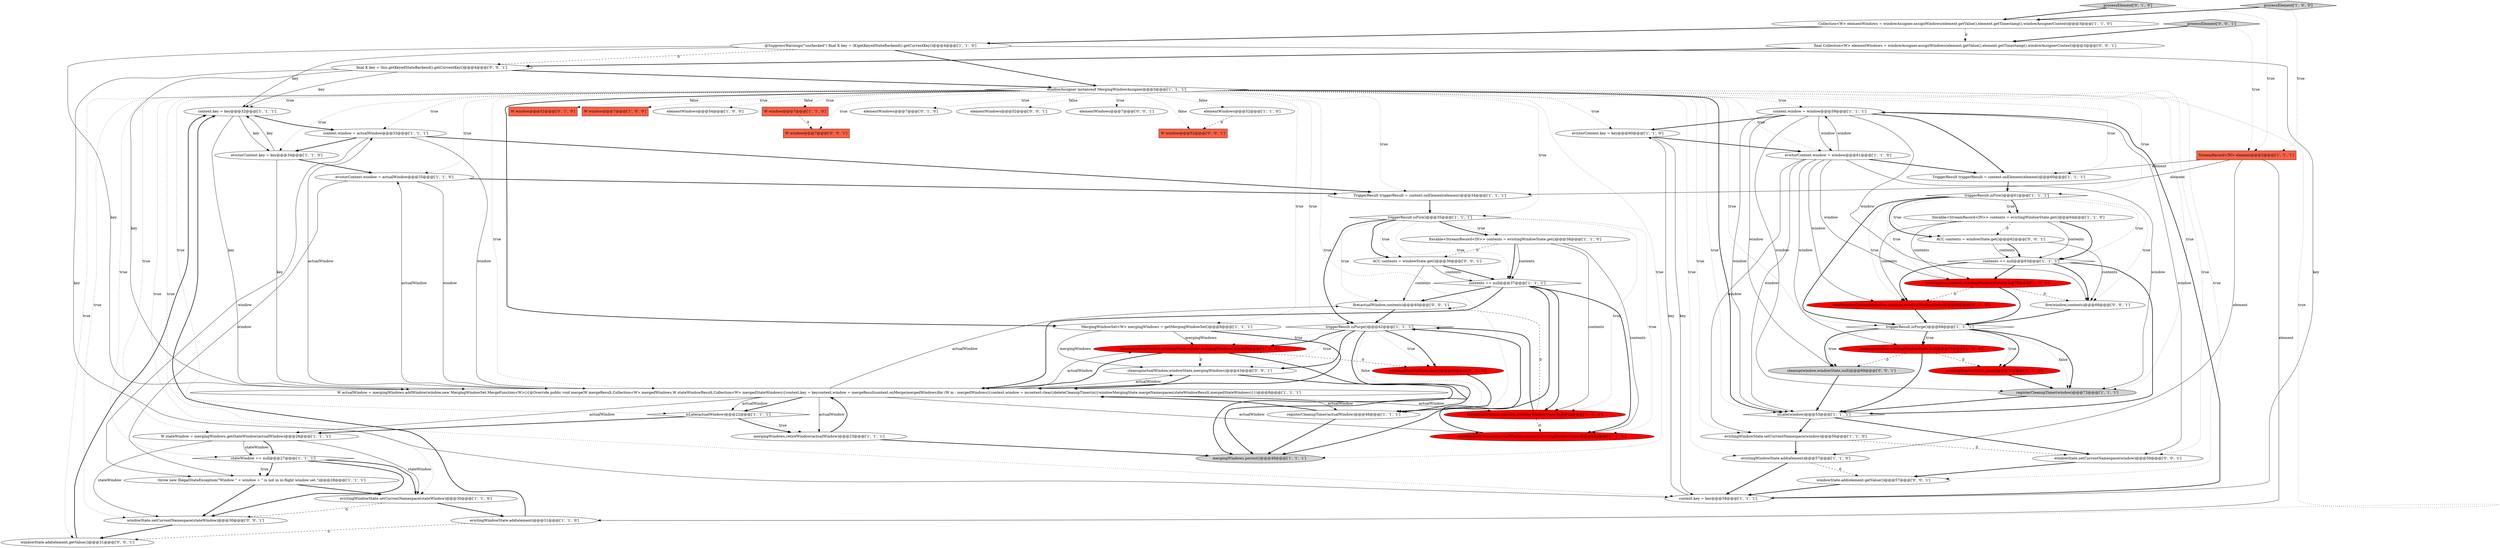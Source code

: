 digraph {
57 [style = filled, label = "final K key = this.getKeyedStateBackend().getCurrentKey()@@@4@@@['0', '0', '1']", fillcolor = white, shape = ellipse image = "AAA0AAABBB3BBB"];
23 [style = filled, label = "context.window = window@@@59@@@['1', '1', '1']", fillcolor = white, shape = ellipse image = "AAA0AAABBB1BBB"];
10 [style = filled, label = "cleanup(actualWindow,evictingWindowState,mergingWindows)@@@45@@@['1', '0', '0']", fillcolor = red, shape = ellipse image = "AAA1AAABBB1BBB"];
14 [style = filled, label = "Iterable<StreamRecord<IN>> contents = evictingWindowState.get()@@@38@@@['1', '1', '0']", fillcolor = white, shape = ellipse image = "AAA0AAABBB1BBB"];
37 [style = filled, label = "evictorContext.window = actualWindow@@@35@@@['1', '1', '0']", fillcolor = white, shape = ellipse image = "AAA0AAABBB1BBB"];
46 [style = filled, label = "W window@@@52@@@['0', '1', '0']", fillcolor = tomato, shape = box image = "AAA0AAABBB2BBB"];
21 [style = filled, label = "W window@@@7@@@['1', '0', '0']", fillcolor = tomato, shape = box image = "AAA0AAABBB1BBB"];
1 [style = filled, label = "elementWindows@@@54@@@['1', '0', '0']", fillcolor = white, shape = ellipse image = "AAA0AAABBB1BBB"];
65 [style = filled, label = "W window@@@7@@@['0', '0', '1']", fillcolor = tomato, shape = box image = "AAA0AAABBB3BBB"];
29 [style = filled, label = "Collection<W> elementWindows = windowAssigner.assignWindows(element.getValue(),element.getTimestamp(),windowAssignerContext)@@@3@@@['1', '1', '0']", fillcolor = white, shape = ellipse image = "AAA0AAABBB1BBB"];
11 [style = filled, label = "isLate(actualWindow)@@@22@@@['1', '1', '1']", fillcolor = white, shape = diamond image = "AAA0AAABBB1BBB"];
16 [style = filled, label = "mergingWindows.persist()@@@49@@@['1', '1', '1']", fillcolor = lightgray, shape = ellipse image = "AAA0AAABBB1BBB"];
45 [style = filled, label = "triggerResult.isFire()@@@61@@@['1', '1', '1']", fillcolor = white, shape = diamond image = "AAA0AAABBB1BBB"];
56 [style = filled, label = "processElement['0', '0', '1']", fillcolor = lightgray, shape = diamond image = "AAA0AAABBB3BBB"];
55 [style = filled, label = "W window@@@52@@@['0', '0', '1']", fillcolor = tomato, shape = box image = "AAA0AAABBB3BBB"];
35 [style = filled, label = "evictorContext.key = key@@@60@@@['1', '1', '0']", fillcolor = white, shape = ellipse image = "AAA0AAABBB1BBB"];
69 [style = filled, label = "ACC contents = windowState.get()@@@62@@@['0', '0', '1']", fillcolor = white, shape = ellipse image = "AAA0AAABBB3BBB"];
12 [style = filled, label = "stateWindow == null@@@27@@@['1', '1', '1']", fillcolor = white, shape = diamond image = "AAA0AAABBB1BBB"];
3 [style = filled, label = "cleanup(window,evictingWindowState,null)@@@73@@@['1', '0', '0']", fillcolor = red, shape = ellipse image = "AAA1AAABBB1BBB"];
43 [style = filled, label = "isLate(window)@@@53@@@['1', '1', '1']", fillcolor = white, shape = diamond image = "AAA0AAABBB1BBB"];
28 [style = filled, label = "registerCleanupTimer(window)@@@72@@@['1', '1', '1']", fillcolor = lightgray, shape = ellipse image = "AAA0AAABBB1BBB"];
67 [style = filled, label = "fire(window,contents)@@@66@@@['0', '0', '1']", fillcolor = white, shape = ellipse image = "AAA0AAABBB3BBB"];
47 [style = filled, label = "elementWindows@@@7@@@['0', '1', '0']", fillcolor = white, shape = ellipse image = "AAA0AAABBB2BBB"];
49 [style = filled, label = "emitWindowContents(window,contents,evictingWindowState)@@@68@@@['0', '1', '0']", fillcolor = red, shape = ellipse image = "AAA1AAABBB2BBB"];
22 [style = filled, label = "evictorContext.window = window@@@61@@@['1', '1', '0']", fillcolor = white, shape = ellipse image = "AAA0AAABBB1BBB"];
53 [style = filled, label = "elementWindows@@@52@@@['0', '0', '1']", fillcolor = white, shape = ellipse image = "AAA0AAABBB3BBB"];
5 [style = filled, label = "@SuppressWarnings(\"unchecked\") final K key = (K)getKeyedStateBackend().getCurrentKey()@@@4@@@['1', '1', '0']", fillcolor = white, shape = ellipse image = "AAA0AAABBB1BBB"];
6 [style = filled, label = "contents == null@@@37@@@['1', '1', '1']", fillcolor = white, shape = diamond image = "AAA0AAABBB1BBB"];
15 [style = filled, label = "triggerResult.isPurge()@@@42@@@['1', '1', '1']", fillcolor = white, shape = diamond image = "AAA0AAABBB1BBB"];
42 [style = filled, label = "W window@@@7@@@['1', '1', '0']", fillcolor = tomato, shape = box image = "AAA0AAABBB1BBB"];
66 [style = filled, label = "windowState.add(element.getValue())@@@57@@@['0', '0', '1']", fillcolor = white, shape = ellipse image = "AAA0AAABBB3BBB"];
62 [style = filled, label = "windowState.setCurrentNamespace(stateWindow)@@@30@@@['0', '0', '1']", fillcolor = white, shape = ellipse image = "AAA0AAABBB3BBB"];
50 [style = filled, label = "processElement['0', '1', '0']", fillcolor = lightgray, shape = diamond image = "AAA0AAABBB2BBB"];
8 [style = filled, label = "context.key = key@@@32@@@['1', '1', '1']", fillcolor = white, shape = ellipse image = "AAA0AAABBB1BBB"];
63 [style = filled, label = "fire(actualWindow,contents)@@@40@@@['0', '0', '1']", fillcolor = white, shape = ellipse image = "AAA0AAABBB3BBB"];
38 [style = filled, label = "evictingWindowState.add(element)@@@31@@@['1', '1', '0']", fillcolor = white, shape = ellipse image = "AAA0AAABBB1BBB"];
20 [style = filled, label = "evictingWindowState.add(element)@@@57@@@['1', '1', '0']", fillcolor = white, shape = ellipse image = "AAA0AAABBB1BBB"];
13 [style = filled, label = "MergingWindowSet<W> mergingWindows = getMergingWindowSet()@@@6@@@['1', '1', '1']", fillcolor = white, shape = ellipse image = "AAA0AAABBB1BBB"];
30 [style = filled, label = "throw new IllegalStateException(\"Window \" + window + \" is not in in-flight window set.\")@@@28@@@['1', '1', '1']", fillcolor = white, shape = ellipse image = "AAA0AAABBB1BBB"];
24 [style = filled, label = "StreamRecord<IN> element@@@2@@@['1', '1', '1']", fillcolor = tomato, shape = box image = "AAA0AAABBB1BBB"];
25 [style = filled, label = "windowAssigner instanceof MergingWindowAssigner@@@5@@@['1', '1', '1']", fillcolor = white, shape = diamond image = "AAA0AAABBB1BBB"];
0 [style = filled, label = "context.window = actualWindow@@@33@@@['1', '1', '1']", fillcolor = white, shape = ellipse image = "AAA0AAABBB1BBB"];
19 [style = filled, label = "contents == null@@@63@@@['1', '1', '1']", fillcolor = white, shape = diamond image = "AAA0AAABBB1BBB"];
27 [style = filled, label = "triggerResult.isFire()@@@35@@@['1', '1', '1']", fillcolor = white, shape = diamond image = "AAA0AAABBB1BBB"];
31 [style = filled, label = "mergingWindows.retireWindow(actualWindow)@@@23@@@['1', '1', '1']", fillcolor = white, shape = ellipse image = "AAA0AAABBB1BBB"];
41 [style = filled, label = "evictingWindowState.setCurrentNamespace(window)@@@56@@@['1', '1', '0']", fillcolor = white, shape = ellipse image = "AAA0AAABBB1BBB"];
4 [style = filled, label = "triggerResult.isPurge()@@@68@@@['1', '1', '1']", fillcolor = white, shape = diamond image = "AAA0AAABBB1BBB"];
60 [style = filled, label = "cleanup(window,windowState,null)@@@69@@@['0', '0', '1']", fillcolor = lightgray, shape = ellipse image = "AAA0AAABBB3BBB"];
68 [style = filled, label = "cleanup(actualWindow,windowState,mergingWindows)@@@43@@@['0', '0', '1']", fillcolor = white, shape = ellipse image = "AAA0AAABBB3BBB"];
51 [style = filled, label = "emitWindowContents(actualWindow,contents,evictingWindowState)@@@42@@@['0', '1', '0']", fillcolor = red, shape = ellipse image = "AAA1AAABBB2BBB"];
9 [style = filled, label = "fire(actualWindow,contents,evictingWindowState)@@@42@@@['1', '0', '0']", fillcolor = red, shape = ellipse image = "AAA1AAABBB1BBB"];
34 [style = filled, label = "evictorContext.key = key@@@34@@@['1', '1', '0']", fillcolor = white, shape = ellipse image = "AAA0AAABBB1BBB"];
54 [style = filled, label = "windowState.setCurrentNamespace(window)@@@56@@@['0', '0', '1']", fillcolor = white, shape = ellipse image = "AAA0AAABBB3BBB"];
59 [style = filled, label = "ACC contents = windowState.get()@@@36@@@['0', '0', '1']", fillcolor = white, shape = ellipse image = "AAA0AAABBB3BBB"];
61 [style = filled, label = "final Collection<W> elementWindows = windowAssigner.assignWindows(element.getValue(),element.getTimestamp(),windowAssignerContext)@@@3@@@['0', '0', '1']", fillcolor = white, shape = ellipse image = "AAA0AAABBB3BBB"];
33 [style = filled, label = "registerCleanupTimer(actualWindow)@@@46@@@['1', '1', '1']", fillcolor = white, shape = ellipse image = "AAA0AAABBB1BBB"];
2 [style = filled, label = "TriggerResult triggerResult = context.onElement(element)@@@60@@@['1', '1', '1']", fillcolor = white, shape = ellipse image = "AAA0AAABBB1BBB"];
36 [style = filled, label = "TriggerResult triggerResult = context.onElement(element)@@@34@@@['1', '1', '1']", fillcolor = white, shape = ellipse image = "AAA0AAABBB1BBB"];
7 [style = filled, label = "fire(window,contents,evictingWindowState)@@@70@@@['1', '0', '0']", fillcolor = red, shape = ellipse image = "AAA1AAABBB1BBB"];
39 [style = filled, label = "evictingWindowState.setCurrentNamespace(stateWindow)@@@30@@@['1', '1', '0']", fillcolor = white, shape = ellipse image = "AAA0AAABBB1BBB"];
40 [style = filled, label = "W actualWindow = mergingWindows.addWindow(window,new MergingWindowSet.MergeFunction<W>(){@Override public void merge(W mergeResult,Collection<W> mergedWindows,W stateWindowResult,Collection<W> mergedStateWindows){context.key = keycontext.window = mergeResultcontext.onMerge(mergedWindows)for (W m : mergedWindows){context.window = mcontext.clear()deleteCleanupTimer(m)}windowMergingState.mergeNamespaces(stateWindowResult,mergedStateWindows)}})@@@8@@@['1', '1', '1']", fillcolor = white, shape = ellipse image = "AAA0AAABBB1BBB"];
44 [style = filled, label = "elementWindows@@@52@@@['1', '1', '0']", fillcolor = white, shape = ellipse image = "AAA0AAABBB1BBB"];
52 [style = filled, label = "evictingWindowState.clear()@@@71@@@['0', '1', '0']", fillcolor = red, shape = ellipse image = "AAA1AAABBB2BBB"];
18 [style = filled, label = "Iterable<StreamRecord<IN>> contents = evictingWindowState.get()@@@64@@@['1', '1', '0']", fillcolor = white, shape = ellipse image = "AAA0AAABBB1BBB"];
26 [style = filled, label = "W stateWindow = mergingWindows.getStateWindow(actualWindow)@@@26@@@['1', '1', '1']", fillcolor = white, shape = ellipse image = "AAA0AAABBB1BBB"];
58 [style = filled, label = "windowState.add(element.getValue())@@@31@@@['0', '0', '1']", fillcolor = white, shape = ellipse image = "AAA0AAABBB3BBB"];
48 [style = filled, label = "evictingWindowState.clear()@@@45@@@['0', '1', '0']", fillcolor = red, shape = ellipse image = "AAA1AAABBB2BBB"];
64 [style = filled, label = "elementWindows@@@7@@@['0', '0', '1']", fillcolor = white, shape = ellipse image = "AAA0AAABBB3BBB"];
32 [style = filled, label = "processElement['1', '0', '0']", fillcolor = lightgray, shape = diamond image = "AAA0AAABBB1BBB"];
17 [style = filled, label = "context.key = key@@@58@@@['1', '1', '1']", fillcolor = white, shape = ellipse image = "AAA0AAABBB1BBB"];
45->18 [style = dotted, label="true"];
23->22 [style = solid, label="window"];
27->14 [style = dotted, label="true"];
15->10 [style = bold, label=""];
63->15 [style = bold, label=""];
29->5 [style = bold, label=""];
22->7 [style = solid, label="window"];
56->24 [style = dotted, label="true"];
24->36 [style = solid, label="element"];
18->7 [style = solid, label="contents"];
25->4 [style = dotted, label="true"];
25->35 [style = dotted, label="true"];
7->49 [style = dashed, label="0"];
40->26 [style = solid, label="actualWindow"];
15->68 [style = dotted, label="true"];
3->60 [style = dashed, label="0"];
25->43 [style = bold, label=""];
61->57 [style = bold, label=""];
25->28 [style = dotted, label="true"];
25->1 [style = dotted, label="false"];
45->7 [style = dotted, label="true"];
41->20 [style = bold, label=""];
25->11 [style = dotted, label="true"];
25->65 [style = dotted, label="true"];
27->15 [style = bold, label=""];
8->0 [style = bold, label=""];
52->28 [style = bold, label=""];
26->39 [style = solid, label="stateWindow"];
26->12 [style = bold, label=""];
40->11 [style = bold, label=""];
11->31 [style = dotted, label="true"];
28->43 [style = bold, label=""];
40->31 [style = solid, label="actualWindow"];
67->4 [style = bold, label=""];
27->9 [style = dotted, label="true"];
57->40 [style = solid, label="key"];
69->67 [style = solid, label="contents"];
39->38 [style = bold, label=""];
25->47 [style = dotted, label="true"];
31->40 [style = bold, label=""];
23->67 [style = solid, label="window"];
13->68 [style = solid, label="mergingWindows"];
40->63 [style = solid, label="actualWindow"];
49->4 [style = bold, label=""];
34->40 [style = solid, label="key"];
10->68 [style = dashed, label="0"];
50->24 [style = dotted, label="true"];
59->6 [style = bold, label=""];
23->54 [style = solid, label="window"];
26->12 [style = solid, label="stateWindow"];
25->21 [style = dotted, label="true"];
50->29 [style = bold, label=""];
4->3 [style = bold, label=""];
33->16 [style = bold, label=""];
34->8 [style = solid, label="key"];
4->28 [style = dotted, label="false"];
40->0 [style = solid, label="actualWindow"];
32->24 [style = dotted, label="true"];
37->36 [style = bold, label=""];
22->23 [style = solid, label="window"];
42->65 [style = dashed, label="0"];
24->38 [style = solid, label="element"];
18->19 [style = bold, label=""];
25->40 [style = dotted, label="true"];
23->60 [style = solid, label="window"];
54->66 [style = bold, label=""];
25->12 [style = dotted, label="true"];
15->10 [style = dotted, label="true"];
13->40 [style = bold, label=""];
57->25 [style = bold, label=""];
25->54 [style = dotted, label="true"];
40->10 [style = solid, label="actualWindow"];
25->38 [style = dotted, label="true"];
5->25 [style = bold, label=""];
0->36 [style = bold, label=""];
4->52 [style = dotted, label="true"];
23->35 [style = bold, label=""];
25->45 [style = dotted, label="true"];
45->49 [style = dotted, label="true"];
5->40 [style = solid, label="key"];
0->34 [style = bold, label=""];
44->55 [style = dashed, label="0"];
25->15 [style = dotted, label="true"];
27->59 [style = bold, label=""];
25->42 [style = dotted, label="true"];
13->10 [style = solid, label="mergingWindows"];
5->8 [style = solid, label="key"];
25->20 [style = dotted, label="true"];
0->30 [style = solid, label="window"];
48->33 [style = bold, label=""];
57->8 [style = solid, label="key"];
40->9 [style = solid, label="actualWindow"];
39->62 [style = dashed, label="0"];
25->23 [style = dotted, label="true"];
68->16 [style = bold, label=""];
25->64 [style = dotted, label="true"];
38->58 [style = dashed, label="0"];
40->37 [style = solid, label="actualWindow"];
14->6 [style = bold, label=""];
25->26 [style = dotted, label="true"];
25->8 [style = dotted, label="true"];
15->33 [style = dotted, label="false"];
11->26 [style = bold, label=""];
15->33 [style = bold, label=""];
19->67 [style = bold, label=""];
22->41 [style = solid, label="window"];
8->34 [style = solid, label="key"];
22->2 [style = bold, label=""];
27->14 [style = bold, label=""];
25->46 [style = dotted, label="false"];
12->62 [style = bold, label=""];
58->8 [style = bold, label=""];
27->63 [style = dotted, label="true"];
8->40 [style = solid, label="key"];
4->60 [style = dotted, label="true"];
6->51 [style = bold, label=""];
25->66 [style = dotted, label="true"];
57->17 [style = solid, label="key"];
24->20 [style = solid, label="element"];
18->19 [style = solid, label="contents"];
5->57 [style = dashed, label="0"];
23->28 [style = solid, label="window"];
7->4 [style = bold, label=""];
25->39 [style = dotted, label="true"];
68->40 [style = bold, label=""];
25->13 [style = dotted, label="true"];
69->19 [style = solid, label="contents"];
17->23 [style = bold, label=""];
29->61 [style = dashed, label="0"];
15->68 [style = bold, label=""];
9->51 [style = dashed, label="0"];
11->31 [style = bold, label=""];
40->11 [style = solid, label="actualWindow"];
66->17 [style = bold, label=""];
7->67 [style = dashed, label="0"];
4->3 [style = dotted, label="true"];
9->63 [style = dashed, label="0"];
10->16 [style = bold, label=""];
45->69 [style = dotted, label="true"];
14->9 [style = solid, label="contents"];
15->48 [style = dotted, label="true"];
24->2 [style = solid, label="element"];
45->19 [style = dotted, label="true"];
25->36 [style = dotted, label="true"];
10->40 [style = bold, label=""];
2->45 [style = bold, label=""];
15->48 [style = bold, label=""];
43->41 [style = bold, label=""];
25->43 [style = dotted, label="true"];
22->49 [style = solid, label="window"];
18->49 [style = solid, label="contents"];
25->55 [style = dotted, label="false"];
27->59 [style = dotted, label="true"];
38->8 [style = bold, label=""];
23->2 [style = bold, label=""];
14->59 [style = dashed, label="0"];
12->39 [style = bold, label=""];
6->63 [style = bold, label=""];
60->43 [style = bold, label=""];
40->33 [style = solid, label="actualWindow"];
25->2 [style = dotted, label="true"];
43->54 [style = bold, label=""];
27->51 [style = dotted, label="true"];
19->43 [style = bold, label=""];
14->51 [style = solid, label="contents"];
25->16 [style = dotted, label="true"];
25->53 [style = dotted, label="false"];
45->18 [style = bold, label=""];
3->52 [style = dashed, label="0"];
25->37 [style = dotted, label="true"];
14->6 [style = solid, label="contents"];
5->17 [style = solid, label="key"];
25->33 [style = dotted, label="true"];
17->35 [style = solid, label="key"];
23->43 [style = solid, label="window"];
20->17 [style = bold, label=""];
31->16 [style = bold, label=""];
25->13 [style = bold, label=""];
25->34 [style = dotted, label="true"];
35->22 [style = bold, label=""];
18->69 [style = dashed, label="0"];
62->58 [style = bold, label=""];
4->60 [style = bold, label=""];
25->44 [style = dotted, label="false"];
20->66 [style = dashed, label="0"];
25->58 [style = dotted, label="true"];
22->43 [style = solid, label="window"];
12->30 [style = bold, label=""];
56->61 [style = bold, label=""];
25->0 [style = dotted, label="true"];
45->69 [style = bold, label=""];
45->67 [style = dotted, label="true"];
25->41 [style = dotted, label="true"];
41->54 [style = dashed, label="0"];
12->30 [style = dotted, label="true"];
4->28 [style = bold, label=""];
22->28 [style = solid, label="window"];
37->30 [style = solid, label="window"];
45->4 [style = bold, label=""];
32->29 [style = bold, label=""];
33->40 [style = bold, label=""];
4->52 [style = bold, label=""];
36->27 [style = bold, label=""];
35->17 [style = solid, label="key"];
37->40 [style = solid, label="window"];
22->3 [style = solid, label="window"];
59->63 [style = solid, label="contents"];
34->37 [style = bold, label=""];
40->51 [style = solid, label="actualWindow"];
26->62 [style = solid, label="stateWindow"];
6->40 [style = bold, label=""];
6->16 [style = bold, label=""];
9->15 [style = bold, label=""];
19->49 [style = bold, label=""];
25->17 [style = dotted, label="true"];
40->68 [style = solid, label="actualWindow"];
10->48 [style = dashed, label="0"];
25->22 [style = dotted, label="true"];
59->6 [style = solid, label="contents"];
30->39 [style = bold, label=""];
0->40 [style = solid, label="window"];
3->43 [style = bold, label=""];
51->15 [style = bold, label=""];
27->6 [style = dotted, label="true"];
6->9 [style = bold, label=""];
25->27 [style = dotted, label="true"];
19->7 [style = bold, label=""];
30->62 [style = bold, label=""];
69->19 [style = bold, label=""];
25->62 [style = dotted, label="true"];
}
